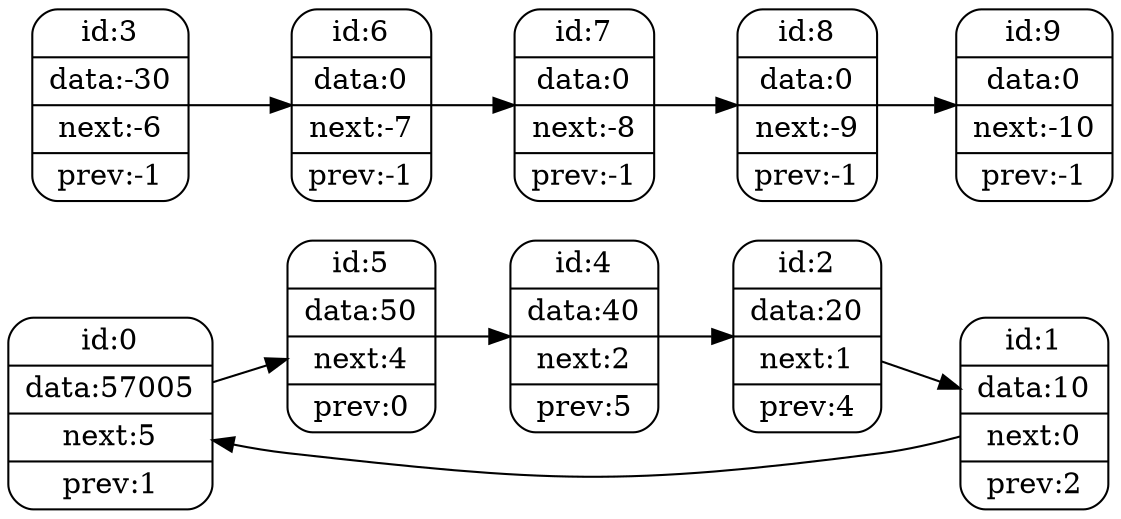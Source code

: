 digraph G{
	rankdir=LR;
	node[shape=rect,style=rounded];
	id0 [shape=record,label="{ id:0 } | data:57005 | next:5 | prev:1 }"]
	id1 [shape=record,label="{ id:1 } | data:10 | next:0 | prev:2 }"]
	id2 [shape=record,label="{ id:2 } | data:20 | next:1 | prev:4 }"]
	id3 [shape=record,label="{ id:3 } | data:-30 | next:-6 | prev:-1 }"]
	id4 [shape=record,label="{ id:4 } | data:40 | next:2 | prev:5 }"]
	id5 [shape=record,label="{ id:5 } | data:50 | next:4 | prev:0 }"]
	id6 [shape=record,label="{ id:6 } | data:0 | next:-7 | prev:-1 }"]
	id7 [shape=record,label="{ id:7 } | data:0 | next:-8 | prev:-1 }"]
	id8 [shape=record,label="{ id:8 } | data:0 | next:-9 | prev:-1 }"]
	id9 [shape=record,label="{ id:9 } | data:0 | next:-10 | prev:-1 }"]
	id0 -> id5;
	id5 -> id4;
	id4 -> id2;
	id2 -> id1;
	id1 -> id0;
	id3 -> id6;
	id6 -> id7;
	id7 -> id8;
	id8 -> id9;
	}
